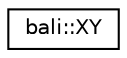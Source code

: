 digraph "Graphical Class Hierarchy"
{
  edge [fontname="Helvetica",fontsize="10",labelfontname="Helvetica",labelfontsize="10"];
  node [fontname="Helvetica",fontsize="10",shape=record];
  rankdir="LR";
  Node1 [label="bali::XY",height=0.2,width=0.4,color="black", fillcolor="white", style="filled",URL="$classbali_1_1_x_y.html"];
}
